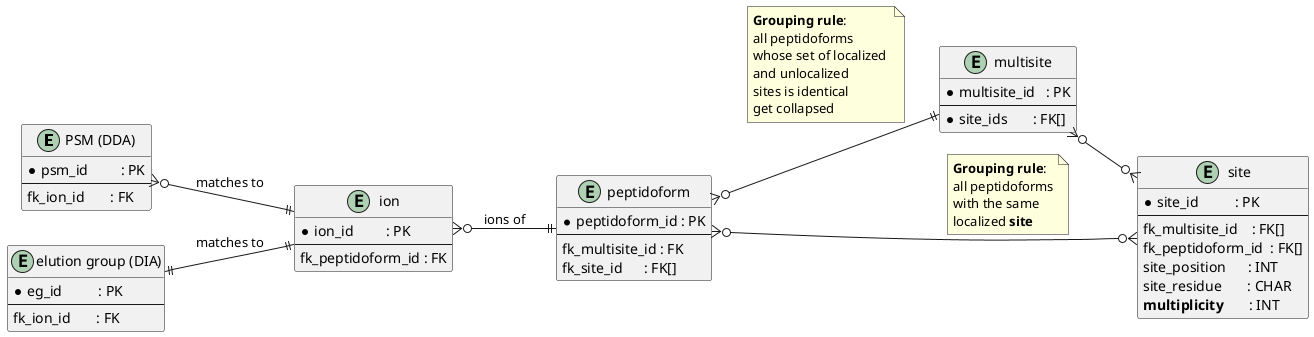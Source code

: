 skinparam dpi 600
@startuml
left to right direction

entity "PSM (DDA)" as PM {
  * psm_id         : PK
  --
  fk_ion_id       : FK
}

entity "elution group (DIA)" as EG {
  * eg_id          : PK
  --
  fk_ion_id       : FK
}

entity "ion" as I {
  * ion_id         : PK
  --
  fk_peptidoform_id : FK
}

entity "peptidoform" as PF {
  * peptidoform_id : PK
  --
  fk_multisite_id : FK
  fk_site_id      : FK[]
}


entity "multisite" as MS {
  * multisite_id   : PK
  --
  * site_ids       : FK[]
  }

entity "site" as ModSite {
  * site_id          : PK
  --
  fk_multisite_id    : FK[]
  fk_peptidoform_id  : FK[]
  site_position      : INT
  site_residue       : CHAR
  **multiplicity**       : INT
}



' DDA: many PSMMatches → one Ion
PM }o--|| I : matches to

' DIA: many ElutionGroups → one Ion
EG ||--|| I : matches to

' many Ions → one Peptidoform
I  }o--|| PF : ions of

' many Peptidoforms → one Multisite
PF }o--|| MS
note on link
  <b>Grouping rule</b>:  
  all peptidoforms
  whose set of localized 
  and unlocalized 
  sites is identical 
  get collapsed
end note

PF    }o--o{ ModSite
note on link
  <b>Grouping rule</b>:  
  all peptidoforms
  with the same 
  localized **site**
end note

MS    }o--o{ ModSite 


@enduml

